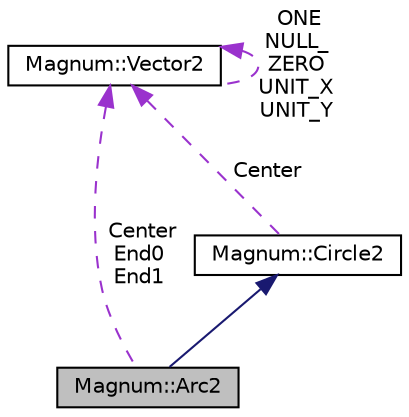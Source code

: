 digraph "Magnum::Arc2"
{
  edge [fontname="Helvetica",fontsize="10",labelfontname="Helvetica",labelfontsize="10"];
  node [fontname="Helvetica",fontsize="10",shape=record];
  Node1 [label="Magnum::Arc2",height=0.2,width=0.4,color="black", fillcolor="grey75", style="filled", fontcolor="black"];
  Node2 -> Node1 [dir="back",color="midnightblue",fontsize="10",style="solid",fontname="Helvetica"];
  Node2 [label="Magnum::Circle2",height=0.2,width=0.4,color="black", fillcolor="white", style="filled",URL="$class_magnum_1_1_circle2.html"];
  Node3 -> Node2 [dir="back",color="darkorchid3",fontsize="10",style="dashed",label=" Center" ,fontname="Helvetica"];
  Node3 [label="Magnum::Vector2",height=0.2,width=0.4,color="black", fillcolor="white", style="filled",URL="$class_magnum_1_1_vector2.html"];
  Node3 -> Node3 [dir="back",color="darkorchid3",fontsize="10",style="dashed",label=" ONE\nNULL_\nZERO\nUNIT_X\nUNIT_Y" ,fontname="Helvetica"];
  Node3 -> Node1 [dir="back",color="darkorchid3",fontsize="10",style="dashed",label=" Center\nEnd0\nEnd1" ,fontname="Helvetica"];
}
